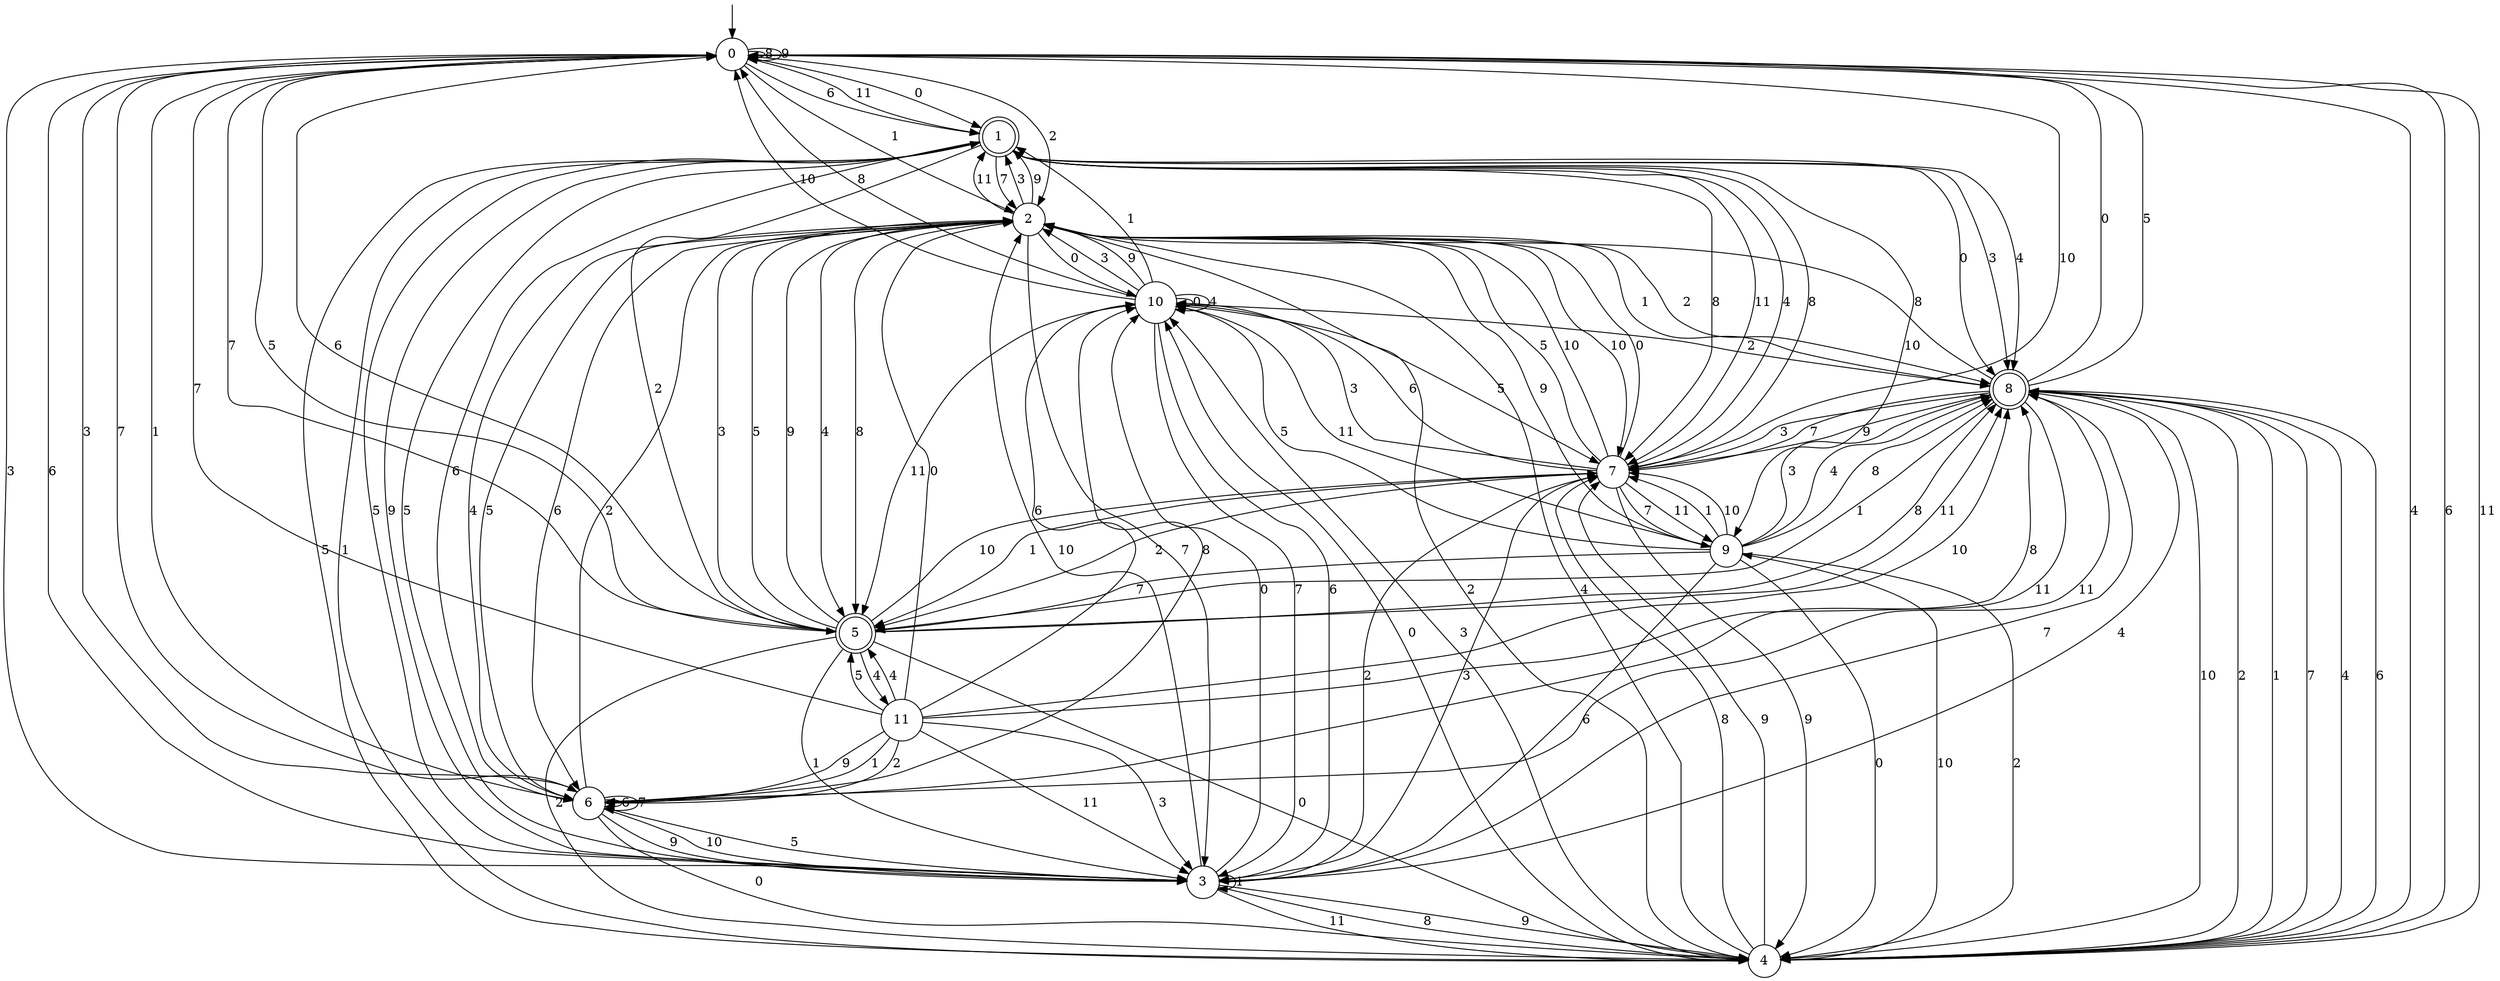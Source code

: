digraph g {

	s0 [shape="circle" label="0"];
	s1 [shape="doublecircle" label="1"];
	s2 [shape="circle" label="2"];
	s3 [shape="circle" label="3"];
	s4 [shape="circle" label="4"];
	s5 [shape="doublecircle" label="5"];
	s6 [shape="circle" label="6"];
	s7 [shape="circle" label="7"];
	s8 [shape="doublecircle" label="8"];
	s9 [shape="circle" label="9"];
	s10 [shape="circle" label="10"];
	s11 [shape="circle" label="11"];
	s0 -> s1 [label="0"];
	s0 -> s2 [label="1"];
	s0 -> s2 [label="2"];
	s0 -> s3 [label="3"];
	s0 -> s4 [label="4"];
	s0 -> s5 [label="5"];
	s0 -> s1 [label="6"];
	s0 -> s6 [label="7"];
	s0 -> s0 [label="8"];
	s0 -> s0 [label="9"];
	s0 -> s7 [label="10"];
	s0 -> s1 [label="11"];
	s1 -> s8 [label="0"];
	s1 -> s4 [label="1"];
	s1 -> s5 [label="2"];
	s1 -> s8 [label="3"];
	s1 -> s8 [label="4"];
	s1 -> s3 [label="5"];
	s1 -> s6 [label="6"];
	s1 -> s2 [label="7"];
	s1 -> s7 [label="8"];
	s1 -> s3 [label="9"];
	s1 -> s9 [label="10"];
	s1 -> s7 [label="11"];
	s2 -> s10 [label="0"];
	s2 -> s8 [label="1"];
	s2 -> s8 [label="2"];
	s2 -> s1 [label="3"];
	s2 -> s5 [label="4"];
	s2 -> s6 [label="5"];
	s2 -> s6 [label="6"];
	s2 -> s3 [label="7"];
	s2 -> s5 [label="8"];
	s2 -> s1 [label="9"];
	s2 -> s7 [label="10"];
	s2 -> s1 [label="11"];
	s3 -> s10 [label="0"];
	s3 -> s3 [label="1"];
	s3 -> s7 [label="2"];
	s3 -> s7 [label="3"];
	s3 -> s8 [label="4"];
	s3 -> s1 [label="5"];
	s3 -> s0 [label="6"];
	s3 -> s8 [label="7"];
	s3 -> s4 [label="8"];
	s3 -> s4 [label="9"];
	s3 -> s2 [label="10"];
	s3 -> s4 [label="11"];
	s4 -> s10 [label="0"];
	s4 -> s8 [label="1"];
	s4 -> s2 [label="2"];
	s4 -> s10 [label="3"];
	s4 -> s2 [label="4"];
	s4 -> s1 [label="5"];
	s4 -> s0 [label="6"];
	s4 -> s8 [label="7"];
	s4 -> s7 [label="8"];
	s4 -> s7 [label="9"];
	s4 -> s9 [label="10"];
	s4 -> s0 [label="11"];
	s5 -> s4 [label="0"];
	s5 -> s3 [label="1"];
	s5 -> s4 [label="2"];
	s5 -> s2 [label="3"];
	s5 -> s11 [label="4"];
	s5 -> s2 [label="5"];
	s5 -> s0 [label="6"];
	s5 -> s0 [label="7"];
	s5 -> s8 [label="8"];
	s5 -> s2 [label="9"];
	s5 -> s7 [label="10"];
	s5 -> s8 [label="11"];
	s6 -> s4 [label="0"];
	s6 -> s0 [label="1"];
	s6 -> s2 [label="2"];
	s6 -> s0 [label="3"];
	s6 -> s2 [label="4"];
	s6 -> s3 [label="5"];
	s6 -> s6 [label="6"];
	s6 -> s6 [label="7"];
	s6 -> s10 [label="8"];
	s6 -> s3 [label="9"];
	s6 -> s3 [label="10"];
	s6 -> s8 [label="11"];
	s7 -> s2 [label="0"];
	s7 -> s5 [label="1"];
	s7 -> s5 [label="2"];
	s7 -> s10 [label="3"];
	s7 -> s1 [label="4"];
	s7 -> s2 [label="5"];
	s7 -> s10 [label="6"];
	s7 -> s9 [label="7"];
	s7 -> s1 [label="8"];
	s7 -> s4 [label="9"];
	s7 -> s2 [label="10"];
	s7 -> s9 [label="11"];
	s8 -> s0 [label="0"];
	s8 -> s5 [label="1"];
	s8 -> s4 [label="2"];
	s8 -> s7 [label="3"];
	s8 -> s4 [label="4"];
	s8 -> s0 [label="5"];
	s8 -> s4 [label="6"];
	s8 -> s7 [label="7"];
	s8 -> s2 [label="8"];
	s8 -> s7 [label="9"];
	s8 -> s4 [label="10"];
	s8 -> s6 [label="11"];
	s9 -> s4 [label="0"];
	s9 -> s7 [label="1"];
	s9 -> s4 [label="2"];
	s9 -> s8 [label="3"];
	s9 -> s8 [label="4"];
	s9 -> s10 [label="5"];
	s9 -> s3 [label="6"];
	s9 -> s5 [label="7"];
	s9 -> s8 [label="8"];
	s9 -> s2 [label="9"];
	s9 -> s7 [label="10"];
	s9 -> s10 [label="11"];
	s10 -> s10 [label="0"];
	s10 -> s1 [label="1"];
	s10 -> s8 [label="2"];
	s10 -> s2 [label="3"];
	s10 -> s10 [label="4"];
	s10 -> s7 [label="5"];
	s10 -> s3 [label="6"];
	s10 -> s3 [label="7"];
	s10 -> s0 [label="8"];
	s10 -> s2 [label="9"];
	s10 -> s0 [label="10"];
	s10 -> s5 [label="11"];
	s11 -> s2 [label="0"];
	s11 -> s6 [label="1"];
	s11 -> s6 [label="2"];
	s11 -> s3 [label="3"];
	s11 -> s5 [label="4"];
	s11 -> s5 [label="5"];
	s11 -> s10 [label="6"];
	s11 -> s0 [label="7"];
	s11 -> s8 [label="8"];
	s11 -> s6 [label="9"];
	s11 -> s8 [label="10"];
	s11 -> s3 [label="11"];

__start0 [label="" shape="none" width="0" height="0"];
__start0 -> s0;

}
